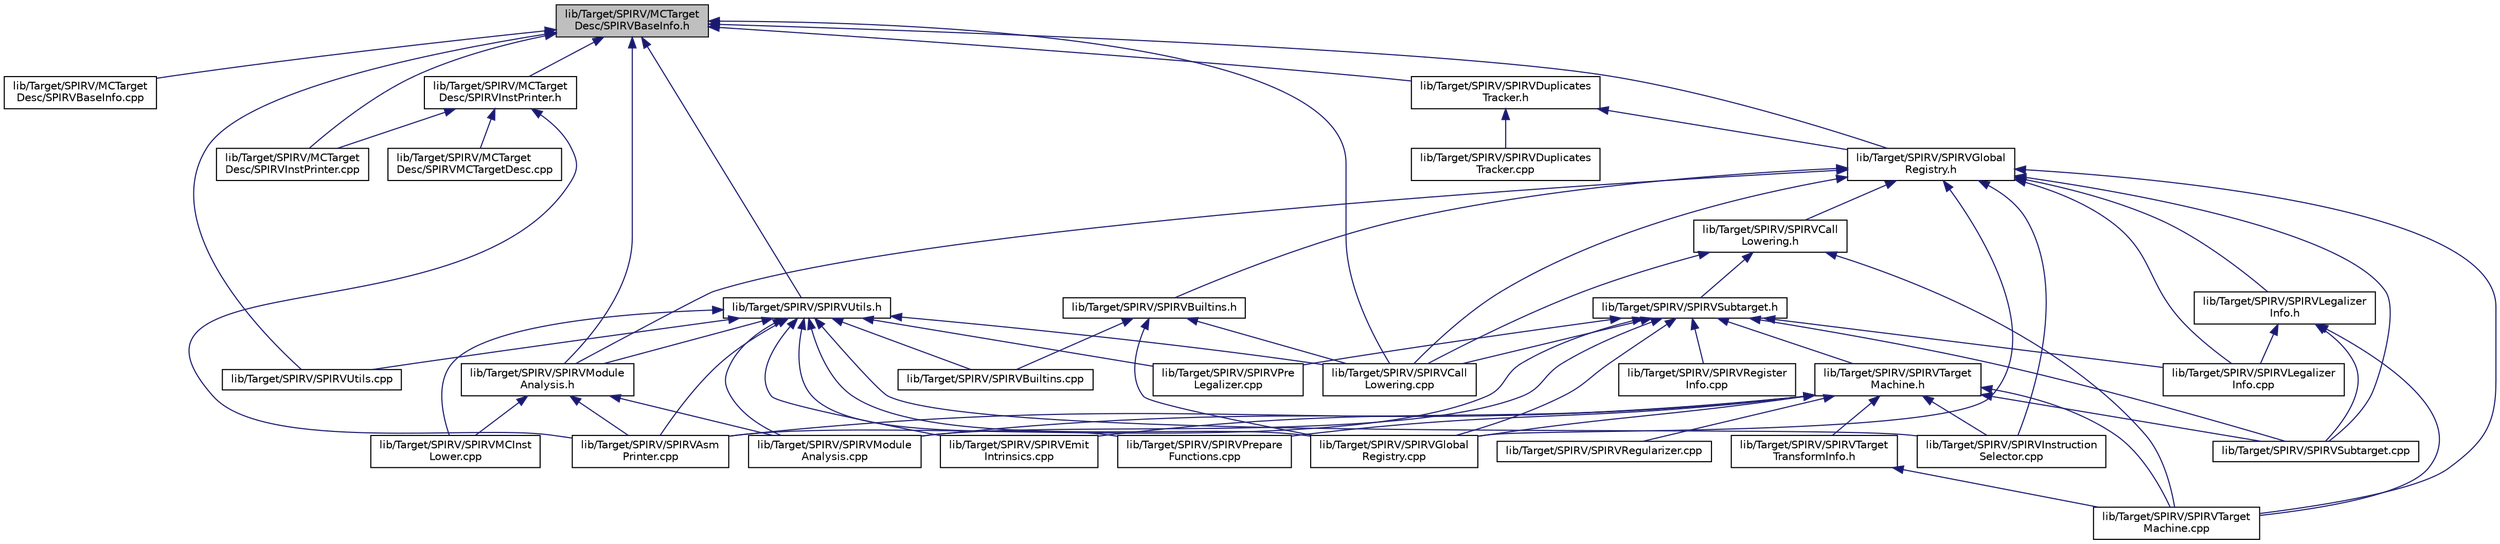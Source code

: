 digraph "lib/Target/SPIRV/MCTargetDesc/SPIRVBaseInfo.h"
{
 // LATEX_PDF_SIZE
  bgcolor="transparent";
  edge [fontname="Helvetica",fontsize="10",labelfontname="Helvetica",labelfontsize="10"];
  node [fontname="Helvetica",fontsize="10",shape=record];
  Node1 [label="lib/Target/SPIRV/MCTarget\lDesc/SPIRVBaseInfo.h",height=0.2,width=0.4,color="black", fillcolor="grey75", style="filled", fontcolor="black",tooltip=" "];
  Node1 -> Node2 [dir="back",color="midnightblue",fontsize="10",style="solid",fontname="Helvetica"];
  Node2 [label="lib/Target/SPIRV/MCTarget\lDesc/SPIRVBaseInfo.cpp",height=0.2,width=0.4,color="black",URL="$SPIRVBaseInfo_8cpp.html",tooltip=" "];
  Node1 -> Node3 [dir="back",color="midnightblue",fontsize="10",style="solid",fontname="Helvetica"];
  Node3 [label="lib/Target/SPIRV/MCTarget\lDesc/SPIRVInstPrinter.h",height=0.2,width=0.4,color="black",URL="$SPIRVInstPrinter_8h.html",tooltip=" "];
  Node3 -> Node4 [dir="back",color="midnightblue",fontsize="10",style="solid",fontname="Helvetica"];
  Node4 [label="lib/Target/SPIRV/MCTarget\lDesc/SPIRVInstPrinter.cpp",height=0.2,width=0.4,color="black",URL="$SPIRVInstPrinter_8cpp.html",tooltip=" "];
  Node3 -> Node5 [dir="back",color="midnightblue",fontsize="10",style="solid",fontname="Helvetica"];
  Node5 [label="lib/Target/SPIRV/MCTarget\lDesc/SPIRVMCTargetDesc.cpp",height=0.2,width=0.4,color="black",URL="$SPIRVMCTargetDesc_8cpp.html",tooltip=" "];
  Node3 -> Node6 [dir="back",color="midnightblue",fontsize="10",style="solid",fontname="Helvetica"];
  Node6 [label="lib/Target/SPIRV/SPIRVAsm\lPrinter.cpp",height=0.2,width=0.4,color="black",URL="$SPIRVAsmPrinter_8cpp.html",tooltip=" "];
  Node1 -> Node4 [dir="back",color="midnightblue",fontsize="10",style="solid",fontname="Helvetica"];
  Node1 -> Node7 [dir="back",color="midnightblue",fontsize="10",style="solid",fontname="Helvetica"];
  Node7 [label="lib/Target/SPIRV/SPIRVModule\lAnalysis.h",height=0.2,width=0.4,color="black",URL="$SPIRVModuleAnalysis_8h.html",tooltip=" "];
  Node7 -> Node6 [dir="back",color="midnightblue",fontsize="10",style="solid",fontname="Helvetica"];
  Node7 -> Node8 [dir="back",color="midnightblue",fontsize="10",style="solid",fontname="Helvetica"];
  Node8 [label="lib/Target/SPIRV/SPIRVMCInst\lLower.cpp",height=0.2,width=0.4,color="black",URL="$SPIRVMCInstLower_8cpp.html",tooltip=" "];
  Node7 -> Node9 [dir="back",color="midnightblue",fontsize="10",style="solid",fontname="Helvetica"];
  Node9 [label="lib/Target/SPIRV/SPIRVModule\lAnalysis.cpp",height=0.2,width=0.4,color="black",URL="$SPIRVModuleAnalysis_8cpp.html",tooltip=" "];
  Node1 -> Node10 [dir="back",color="midnightblue",fontsize="10",style="solid",fontname="Helvetica"];
  Node10 [label="lib/Target/SPIRV/SPIRVGlobal\lRegistry.h",height=0.2,width=0.4,color="black",URL="$SPIRVGlobalRegistry_8h.html",tooltip=" "];
  Node10 -> Node7 [dir="back",color="midnightblue",fontsize="10",style="solid",fontname="Helvetica"];
  Node10 -> Node11 [dir="back",color="midnightblue",fontsize="10",style="solid",fontname="Helvetica"];
  Node11 [label="lib/Target/SPIRV/SPIRVCall\lLowering.h",height=0.2,width=0.4,color="black",URL="$SPIRVCallLowering_8h.html",tooltip=" "];
  Node11 -> Node12 [dir="back",color="midnightblue",fontsize="10",style="solid",fontname="Helvetica"];
  Node12 [label="lib/Target/SPIRV/SPIRVSubtarget.h",height=0.2,width=0.4,color="black",URL="$SPIRVSubtarget_8h.html",tooltip=" "];
  Node12 -> Node6 [dir="back",color="midnightblue",fontsize="10",style="solid",fontname="Helvetica"];
  Node12 -> Node13 [dir="back",color="midnightblue",fontsize="10",style="solid",fontname="Helvetica"];
  Node13 [label="lib/Target/SPIRV/SPIRVTarget\lMachine.h",height=0.2,width=0.4,color="black",URL="$SPIRVTargetMachine_8h.html",tooltip=" "];
  Node13 -> Node6 [dir="back",color="midnightblue",fontsize="10",style="solid",fontname="Helvetica"];
  Node13 -> Node14 [dir="back",color="midnightblue",fontsize="10",style="solid",fontname="Helvetica"];
  Node14 [label="lib/Target/SPIRV/SPIRVEmit\lIntrinsics.cpp",height=0.2,width=0.4,color="black",URL="$SPIRVEmitIntrinsics_8cpp.html",tooltip=" "];
  Node13 -> Node15 [dir="back",color="midnightblue",fontsize="10",style="solid",fontname="Helvetica"];
  Node15 [label="lib/Target/SPIRV/SPIRVGlobal\lRegistry.cpp",height=0.2,width=0.4,color="black",URL="$SPIRVGlobalRegistry_8cpp.html",tooltip=" "];
  Node13 -> Node16 [dir="back",color="midnightblue",fontsize="10",style="solid",fontname="Helvetica"];
  Node16 [label="lib/Target/SPIRV/SPIRVInstruction\lSelector.cpp",height=0.2,width=0.4,color="black",URL="$SPIRVInstructionSelector_8cpp.html",tooltip=" "];
  Node13 -> Node9 [dir="back",color="midnightblue",fontsize="10",style="solid",fontname="Helvetica"];
  Node13 -> Node17 [dir="back",color="midnightblue",fontsize="10",style="solid",fontname="Helvetica"];
  Node17 [label="lib/Target/SPIRV/SPIRVPrepare\lFunctions.cpp",height=0.2,width=0.4,color="black",URL="$SPIRVPrepareFunctions_8cpp.html",tooltip=" "];
  Node13 -> Node18 [dir="back",color="midnightblue",fontsize="10",style="solid",fontname="Helvetica"];
  Node18 [label="lib/Target/SPIRV/SPIRVRegularizer.cpp",height=0.2,width=0.4,color="black",URL="$SPIRVRegularizer_8cpp.html",tooltip=" "];
  Node13 -> Node19 [dir="back",color="midnightblue",fontsize="10",style="solid",fontname="Helvetica"];
  Node19 [label="lib/Target/SPIRV/SPIRVSubtarget.cpp",height=0.2,width=0.4,color="black",URL="$SPIRVSubtarget_8cpp.html",tooltip=" "];
  Node13 -> Node20 [dir="back",color="midnightblue",fontsize="10",style="solid",fontname="Helvetica"];
  Node20 [label="lib/Target/SPIRV/SPIRVTarget\lMachine.cpp",height=0.2,width=0.4,color="black",URL="$SPIRVTargetMachine_8cpp.html",tooltip=" "];
  Node13 -> Node21 [dir="back",color="midnightblue",fontsize="10",style="solid",fontname="Helvetica"];
  Node21 [label="lib/Target/SPIRV/SPIRVTarget\lTransformInfo.h",height=0.2,width=0.4,color="black",URL="$SPIRVTargetTransformInfo_8h.html",tooltip=" "];
  Node21 -> Node20 [dir="back",color="midnightblue",fontsize="10",style="solid",fontname="Helvetica"];
  Node12 -> Node22 [dir="back",color="midnightblue",fontsize="10",style="solid",fontname="Helvetica"];
  Node22 [label="lib/Target/SPIRV/SPIRVCall\lLowering.cpp",height=0.2,width=0.4,color="black",URL="$SPIRVCallLowering_8cpp.html",tooltip=" "];
  Node12 -> Node15 [dir="back",color="midnightblue",fontsize="10",style="solid",fontname="Helvetica"];
  Node12 -> Node23 [dir="back",color="midnightblue",fontsize="10",style="solid",fontname="Helvetica"];
  Node23 [label="lib/Target/SPIRV/SPIRVLegalizer\lInfo.cpp",height=0.2,width=0.4,color="black",URL="$SPIRVLegalizerInfo_8cpp.html",tooltip=" "];
  Node12 -> Node9 [dir="back",color="midnightblue",fontsize="10",style="solid",fontname="Helvetica"];
  Node12 -> Node24 [dir="back",color="midnightblue",fontsize="10",style="solid",fontname="Helvetica"];
  Node24 [label="lib/Target/SPIRV/SPIRVPre\lLegalizer.cpp",height=0.2,width=0.4,color="black",URL="$SPIRVPreLegalizer_8cpp.html",tooltip=" "];
  Node12 -> Node25 [dir="back",color="midnightblue",fontsize="10",style="solid",fontname="Helvetica"];
  Node25 [label="lib/Target/SPIRV/SPIRVRegister\lInfo.cpp",height=0.2,width=0.4,color="black",URL="$SPIRVRegisterInfo_8cpp.html",tooltip=" "];
  Node12 -> Node19 [dir="back",color="midnightblue",fontsize="10",style="solid",fontname="Helvetica"];
  Node11 -> Node22 [dir="back",color="midnightblue",fontsize="10",style="solid",fontname="Helvetica"];
  Node11 -> Node20 [dir="back",color="midnightblue",fontsize="10",style="solid",fontname="Helvetica"];
  Node10 -> Node26 [dir="back",color="midnightblue",fontsize="10",style="solid",fontname="Helvetica"];
  Node26 [label="lib/Target/SPIRV/SPIRVBuiltins.h",height=0.2,width=0.4,color="black",URL="$SPIRVBuiltins_8h.html",tooltip=" "];
  Node26 -> Node27 [dir="back",color="midnightblue",fontsize="10",style="solid",fontname="Helvetica"];
  Node27 [label="lib/Target/SPIRV/SPIRVBuiltins.cpp",height=0.2,width=0.4,color="black",URL="$SPIRVBuiltins_8cpp.html",tooltip=" "];
  Node26 -> Node22 [dir="back",color="midnightblue",fontsize="10",style="solid",fontname="Helvetica"];
  Node26 -> Node15 [dir="back",color="midnightblue",fontsize="10",style="solid",fontname="Helvetica"];
  Node10 -> Node22 [dir="back",color="midnightblue",fontsize="10",style="solid",fontname="Helvetica"];
  Node10 -> Node15 [dir="back",color="midnightblue",fontsize="10",style="solid",fontname="Helvetica"];
  Node10 -> Node16 [dir="back",color="midnightblue",fontsize="10",style="solid",fontname="Helvetica"];
  Node10 -> Node28 [dir="back",color="midnightblue",fontsize="10",style="solid",fontname="Helvetica"];
  Node28 [label="lib/Target/SPIRV/SPIRVLegalizer\lInfo.h",height=0.2,width=0.4,color="black",URL="$SPIRVLegalizerInfo_8h.html",tooltip=" "];
  Node28 -> Node23 [dir="back",color="midnightblue",fontsize="10",style="solid",fontname="Helvetica"];
  Node28 -> Node19 [dir="back",color="midnightblue",fontsize="10",style="solid",fontname="Helvetica"];
  Node28 -> Node20 [dir="back",color="midnightblue",fontsize="10",style="solid",fontname="Helvetica"];
  Node10 -> Node23 [dir="back",color="midnightblue",fontsize="10",style="solid",fontname="Helvetica"];
  Node10 -> Node19 [dir="back",color="midnightblue",fontsize="10",style="solid",fontname="Helvetica"];
  Node10 -> Node20 [dir="back",color="midnightblue",fontsize="10",style="solid",fontname="Helvetica"];
  Node1 -> Node29 [dir="back",color="midnightblue",fontsize="10",style="solid",fontname="Helvetica"];
  Node29 [label="lib/Target/SPIRV/SPIRVDuplicates\lTracker.h",height=0.2,width=0.4,color="black",URL="$SPIRVDuplicatesTracker_8h.html",tooltip=" "];
  Node29 -> Node10 [dir="back",color="midnightblue",fontsize="10",style="solid",fontname="Helvetica"];
  Node29 -> Node30 [dir="back",color="midnightblue",fontsize="10",style="solid",fontname="Helvetica"];
  Node30 [label="lib/Target/SPIRV/SPIRVDuplicates\lTracker.cpp",height=0.2,width=0.4,color="black",URL="$SPIRVDuplicatesTracker_8cpp.html",tooltip=" "];
  Node1 -> Node31 [dir="back",color="midnightblue",fontsize="10",style="solid",fontname="Helvetica"];
  Node31 [label="lib/Target/SPIRV/SPIRVUtils.h",height=0.2,width=0.4,color="black",URL="$SPIRVUtils_8h.html",tooltip=" "];
  Node31 -> Node7 [dir="back",color="midnightblue",fontsize="10",style="solid",fontname="Helvetica"];
  Node31 -> Node6 [dir="back",color="midnightblue",fontsize="10",style="solid",fontname="Helvetica"];
  Node31 -> Node27 [dir="back",color="midnightblue",fontsize="10",style="solid",fontname="Helvetica"];
  Node31 -> Node22 [dir="back",color="midnightblue",fontsize="10",style="solid",fontname="Helvetica"];
  Node31 -> Node14 [dir="back",color="midnightblue",fontsize="10",style="solid",fontname="Helvetica"];
  Node31 -> Node15 [dir="back",color="midnightblue",fontsize="10",style="solid",fontname="Helvetica"];
  Node31 -> Node16 [dir="back",color="midnightblue",fontsize="10",style="solid",fontname="Helvetica"];
  Node31 -> Node8 [dir="back",color="midnightblue",fontsize="10",style="solid",fontname="Helvetica"];
  Node31 -> Node9 [dir="back",color="midnightblue",fontsize="10",style="solid",fontname="Helvetica"];
  Node31 -> Node24 [dir="back",color="midnightblue",fontsize="10",style="solid",fontname="Helvetica"];
  Node31 -> Node17 [dir="back",color="midnightblue",fontsize="10",style="solid",fontname="Helvetica"];
  Node31 -> Node32 [dir="back",color="midnightblue",fontsize="10",style="solid",fontname="Helvetica"];
  Node32 [label="lib/Target/SPIRV/SPIRVUtils.cpp",height=0.2,width=0.4,color="black",URL="$SPIRVUtils_8cpp.html",tooltip=" "];
  Node1 -> Node22 [dir="back",color="midnightblue",fontsize="10",style="solid",fontname="Helvetica"];
  Node1 -> Node32 [dir="back",color="midnightblue",fontsize="10",style="solid",fontname="Helvetica"];
}

